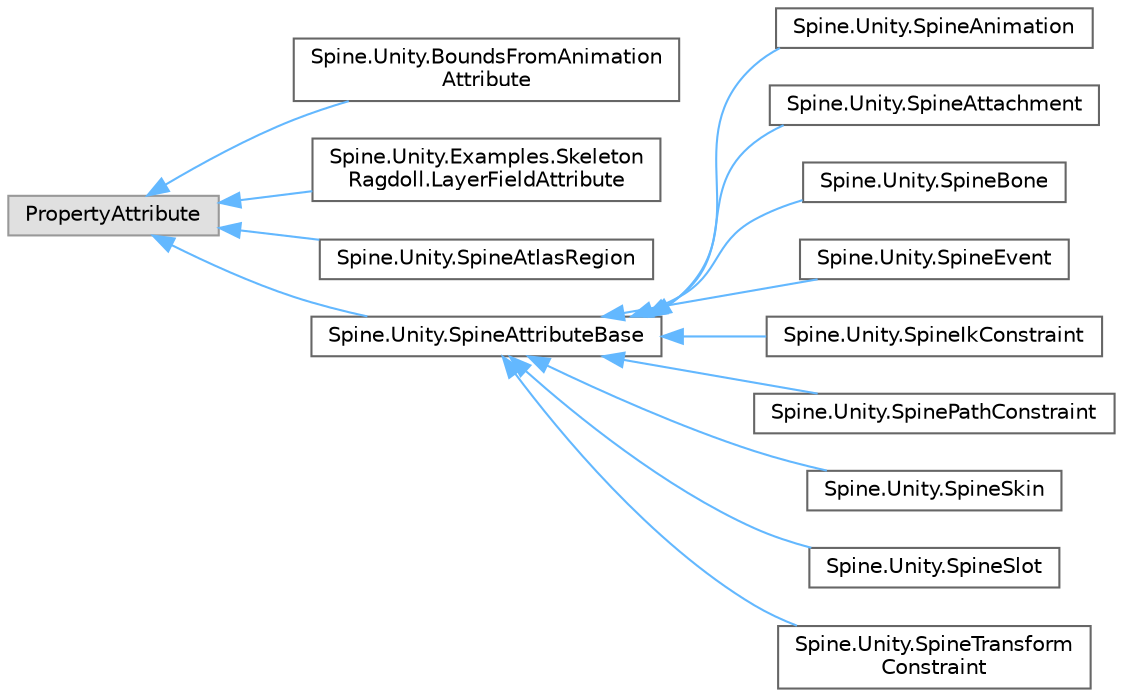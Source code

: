 digraph "类继承关系图"
{
 // LATEX_PDF_SIZE
  bgcolor="transparent";
  edge [fontname=Helvetica,fontsize=10,labelfontname=Helvetica,labelfontsize=10];
  node [fontname=Helvetica,fontsize=10,shape=box,height=0.2,width=0.4];
  rankdir="LR";
  Node0 [id="Node000000",label="PropertyAttribute",height=0.2,width=0.4,color="grey60", fillcolor="#E0E0E0", style="filled",tooltip=" "];
  Node0 -> Node1 [id="edge5747_Node000000_Node000001",dir="back",color="steelblue1",style="solid",tooltip=" "];
  Node1 [id="Node000001",label="Spine.Unity.BoundsFromAnimation\lAttribute",height=0.2,width=0.4,color="grey40", fillcolor="white", style="filled",URL="$class_spine_1_1_unity_1_1_bounds_from_animation_attribute.html",tooltip=" "];
  Node0 -> Node2 [id="edge5748_Node000000_Node000002",dir="back",color="steelblue1",style="solid",tooltip=" "];
  Node2 [id="Node000002",label="Spine.Unity.Examples.Skeleton\lRagdoll.LayerFieldAttribute",height=0.2,width=0.4,color="grey40", fillcolor="white", style="filled",URL="$class_spine_1_1_unity_1_1_examples_1_1_skeleton_ragdoll_1_1_layer_field_attribute.html",tooltip=" "];
  Node0 -> Node3 [id="edge5749_Node000000_Node000003",dir="back",color="steelblue1",style="solid",tooltip=" "];
  Node3 [id="Node000003",label="Spine.Unity.SpineAtlasRegion",height=0.2,width=0.4,color="grey40", fillcolor="white", style="filled",URL="$class_spine_1_1_unity_1_1_spine_atlas_region.html",tooltip=" "];
  Node0 -> Node4 [id="edge5750_Node000000_Node000004",dir="back",color="steelblue1",style="solid",tooltip=" "];
  Node4 [id="Node000004",label="Spine.Unity.SpineAttributeBase",height=0.2,width=0.4,color="grey40", fillcolor="white", style="filled",URL="$class_spine_1_1_unity_1_1_spine_attribute_base.html",tooltip=" "];
  Node4 -> Node5 [id="edge5751_Node000004_Node000005",dir="back",color="steelblue1",style="solid",tooltip=" "];
  Node5 [id="Node000005",label="Spine.Unity.SpineAnimation",height=0.2,width=0.4,color="grey40", fillcolor="white", style="filled",URL="$class_spine_1_1_unity_1_1_spine_animation.html",tooltip=" "];
  Node4 -> Node6 [id="edge5752_Node000004_Node000006",dir="back",color="steelblue1",style="solid",tooltip=" "];
  Node6 [id="Node000006",label="Spine.Unity.SpineAttachment",height=0.2,width=0.4,color="grey40", fillcolor="white", style="filled",URL="$class_spine_1_1_unity_1_1_spine_attachment.html",tooltip=" "];
  Node4 -> Node7 [id="edge5753_Node000004_Node000007",dir="back",color="steelblue1",style="solid",tooltip=" "];
  Node7 [id="Node000007",label="Spine.Unity.SpineBone",height=0.2,width=0.4,color="grey40", fillcolor="white", style="filled",URL="$class_spine_1_1_unity_1_1_spine_bone.html",tooltip=" "];
  Node4 -> Node8 [id="edge5754_Node000004_Node000008",dir="back",color="steelblue1",style="solid",tooltip=" "];
  Node8 [id="Node000008",label="Spine.Unity.SpineEvent",height=0.2,width=0.4,color="grey40", fillcolor="white", style="filled",URL="$class_spine_1_1_unity_1_1_spine_event.html",tooltip=" "];
  Node4 -> Node9 [id="edge5755_Node000004_Node000009",dir="back",color="steelblue1",style="solid",tooltip=" "];
  Node9 [id="Node000009",label="Spine.Unity.SpineIkConstraint",height=0.2,width=0.4,color="grey40", fillcolor="white", style="filled",URL="$class_spine_1_1_unity_1_1_spine_ik_constraint.html",tooltip=" "];
  Node4 -> Node10 [id="edge5756_Node000004_Node000010",dir="back",color="steelblue1",style="solid",tooltip=" "];
  Node10 [id="Node000010",label="Spine.Unity.SpinePathConstraint",height=0.2,width=0.4,color="grey40", fillcolor="white", style="filled",URL="$class_spine_1_1_unity_1_1_spine_path_constraint.html",tooltip=" "];
  Node4 -> Node11 [id="edge5757_Node000004_Node000011",dir="back",color="steelblue1",style="solid",tooltip=" "];
  Node11 [id="Node000011",label="Spine.Unity.SpineSkin",height=0.2,width=0.4,color="grey40", fillcolor="white", style="filled",URL="$class_spine_1_1_unity_1_1_spine_skin.html",tooltip=" "];
  Node4 -> Node12 [id="edge5758_Node000004_Node000012",dir="back",color="steelblue1",style="solid",tooltip=" "];
  Node12 [id="Node000012",label="Spine.Unity.SpineSlot",height=0.2,width=0.4,color="grey40", fillcolor="white", style="filled",URL="$class_spine_1_1_unity_1_1_spine_slot.html",tooltip=" "];
  Node4 -> Node13 [id="edge5759_Node000004_Node000013",dir="back",color="steelblue1",style="solid",tooltip=" "];
  Node13 [id="Node000013",label="Spine.Unity.SpineTransform\lConstraint",height=0.2,width=0.4,color="grey40", fillcolor="white", style="filled",URL="$class_spine_1_1_unity_1_1_spine_transform_constraint.html",tooltip=" "];
}

